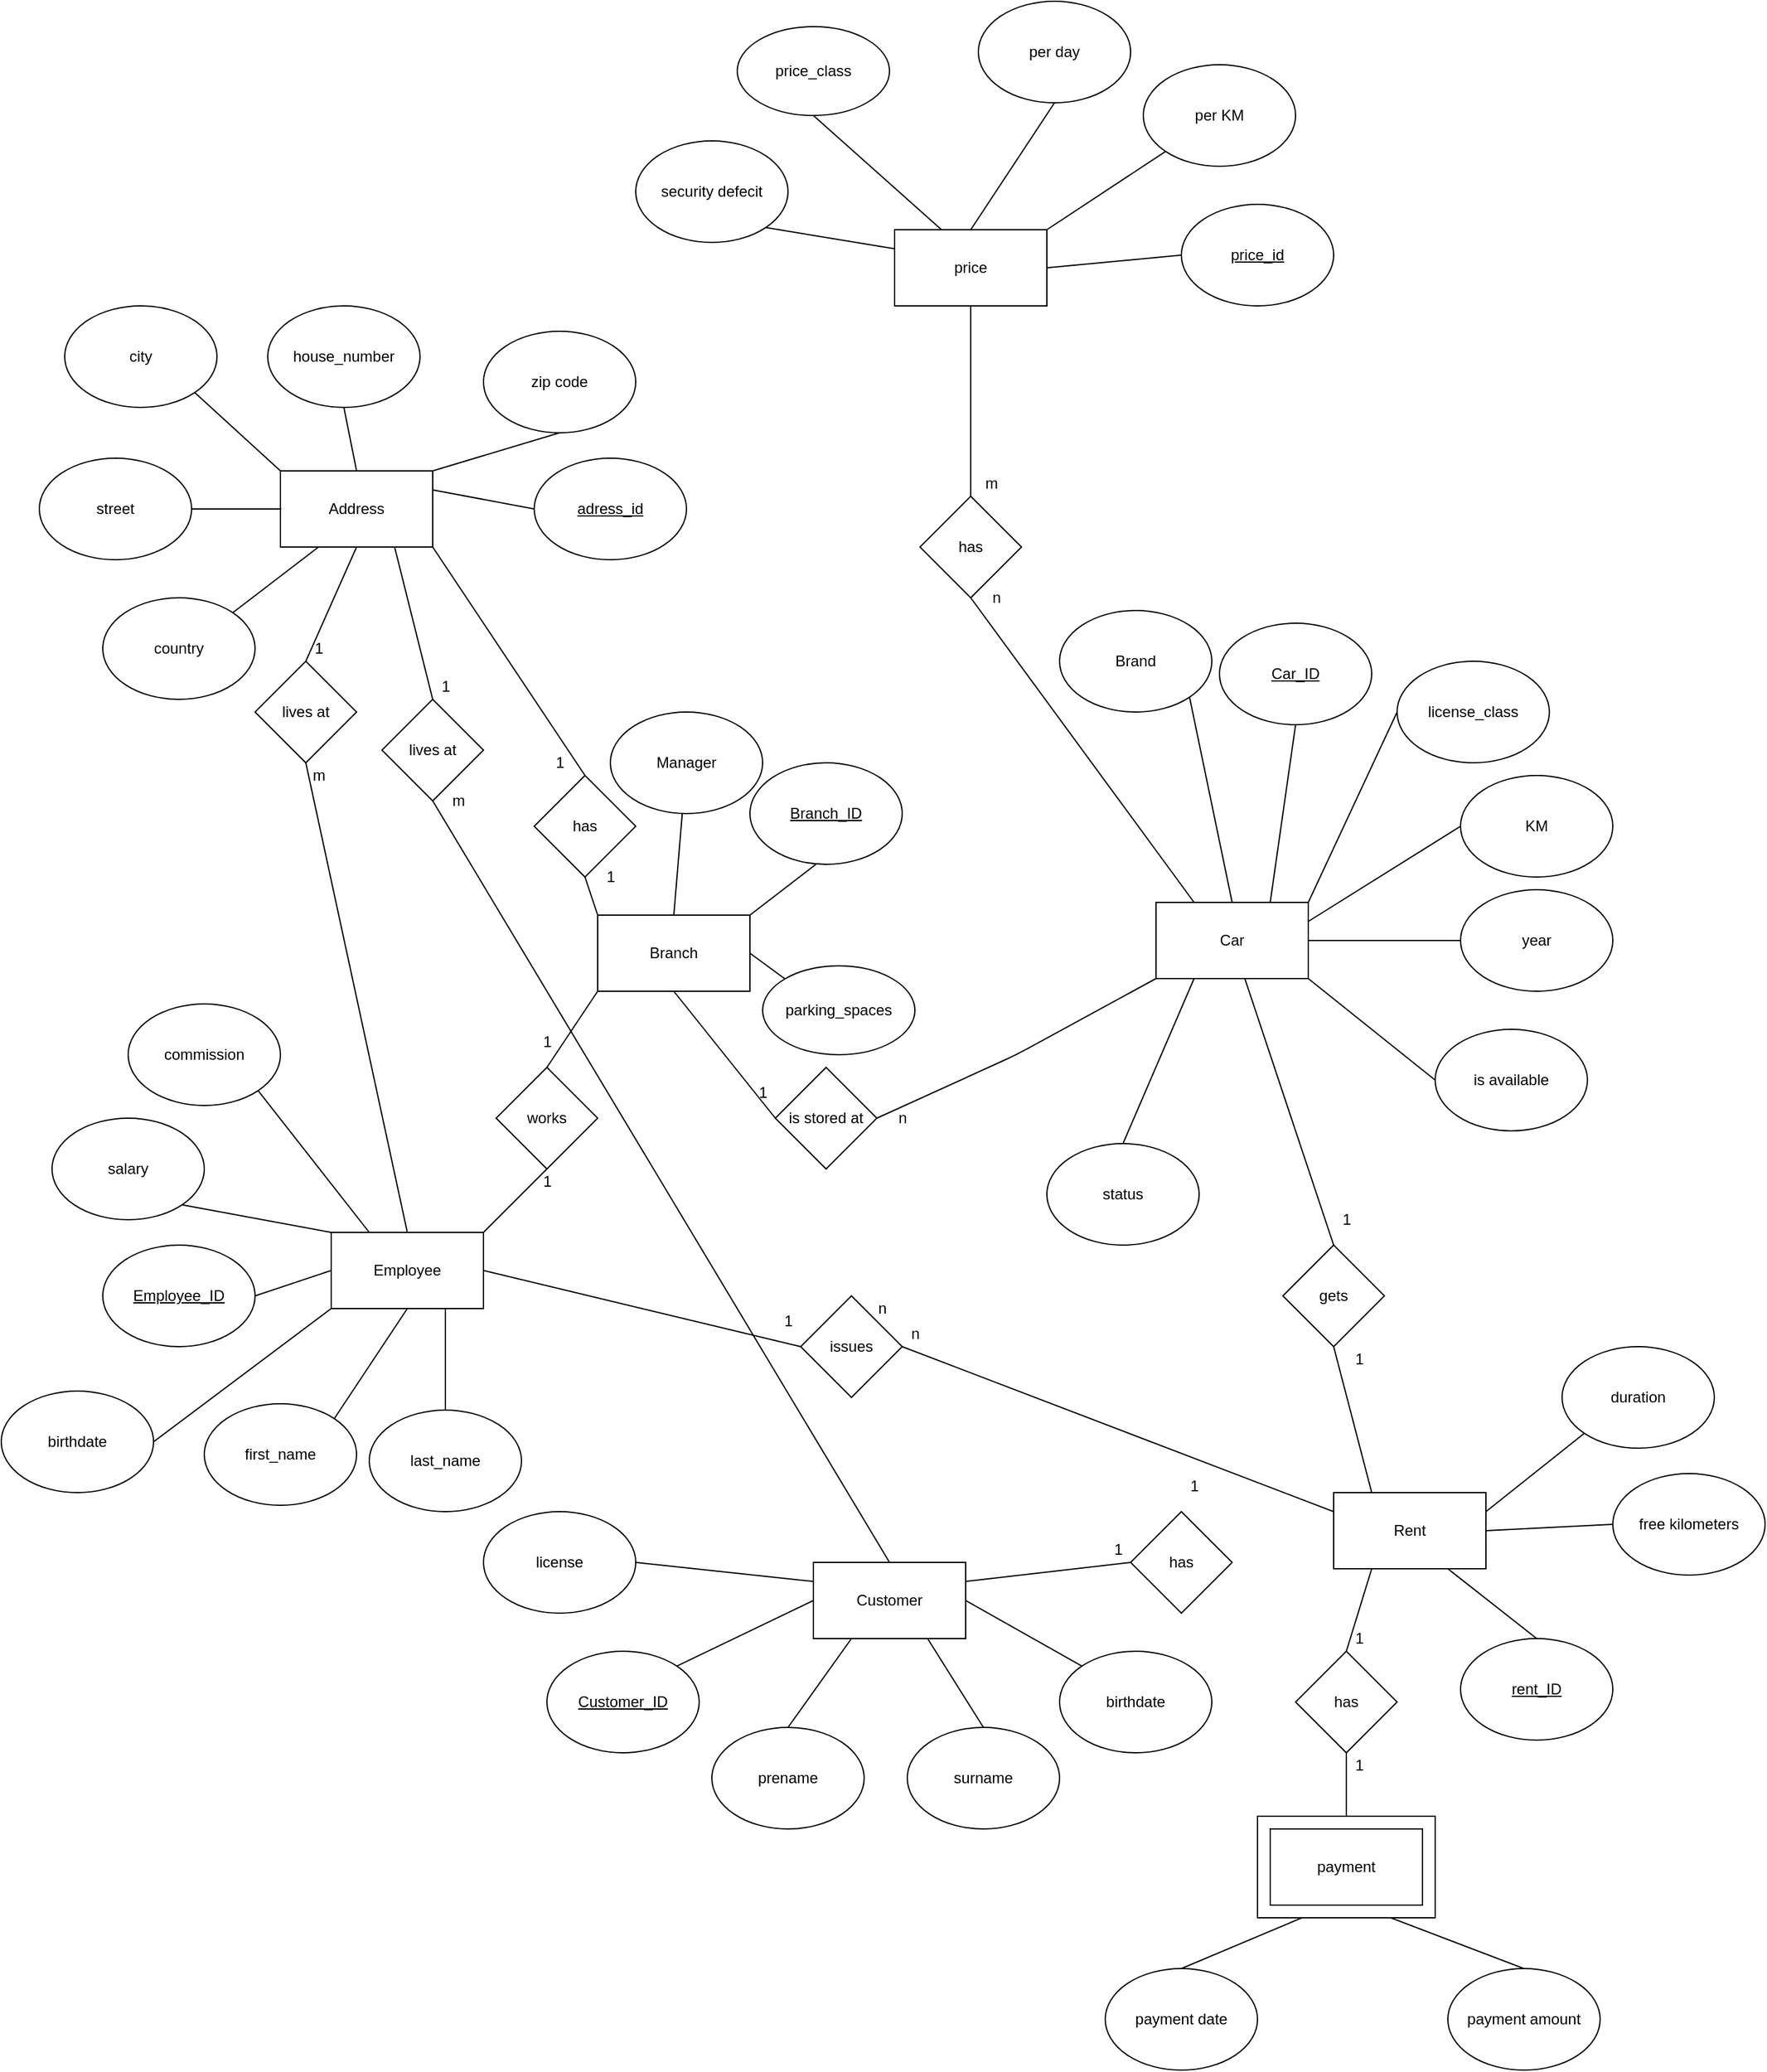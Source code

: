 <mxfile version="14.7.0" type="device"><diagram id="6nmVOqlGoc7F-XEukehm" name="Page-1"><mxGraphModel dx="2249" dy="1931" grid="1" gridSize="10" guides="1" tooltips="1" connect="1" arrows="1" fold="1" page="1" pageScale="1" pageWidth="827" pageHeight="1169" math="0" shadow="0"><root><mxCell id="0"/><mxCell id="1" parent="0"/><mxCell id="iHAO1y8B95vVcQq13k_9-2" value="" style="rounded=0;whiteSpace=wrap;html=1;" parent="1" vertex="1"><mxGeometry x="620" y="910" width="140" height="80" as="geometry"/></mxCell><mxCell id="l9egmBFNPaogetp_7aR3-1" value="Car" style="rounded=0;whiteSpace=wrap;html=1;" parent="1" vertex="1"><mxGeometry x="540" y="190" width="120" height="60" as="geometry"/></mxCell><mxCell id="l9egmBFNPaogetp_7aR3-2" value="&lt;u&gt;Car_ID&lt;/u&gt;" style="ellipse;whiteSpace=wrap;html=1;" parent="1" vertex="1"><mxGeometry x="590" y="-30" width="120" height="80" as="geometry"/></mxCell><mxCell id="l9egmBFNPaogetp_7aR3-3" value="" style="endArrow=none;html=1;entryX=0.75;entryY=0;entryDx=0;entryDy=0;exitX=0.5;exitY=1;exitDx=0;exitDy=0;" parent="1" source="l9egmBFNPaogetp_7aR3-2" target="l9egmBFNPaogetp_7aR3-1" edge="1"><mxGeometry width="50" height="50" relative="1" as="geometry"><mxPoint x="390" y="420" as="sourcePoint"/><mxPoint x="440" y="370" as="targetPoint"/></mxGeometry></mxCell><mxCell id="l9egmBFNPaogetp_7aR3-4" value="Brand" style="ellipse;whiteSpace=wrap;html=1;" parent="1" vertex="1"><mxGeometry x="464" y="-40" width="120" height="80" as="geometry"/></mxCell><mxCell id="l9egmBFNPaogetp_7aR3-5" value="" style="endArrow=none;html=1;entryX=0.5;entryY=0;entryDx=0;entryDy=0;exitX=1;exitY=1;exitDx=0;exitDy=0;" parent="1" source="l9egmBFNPaogetp_7aR3-4" target="l9egmBFNPaogetp_7aR3-1" edge="1"><mxGeometry width="50" height="50" relative="1" as="geometry"><mxPoint x="250" y="420" as="sourcePoint"/><mxPoint x="600" y="190" as="targetPoint"/></mxGeometry></mxCell><mxCell id="l9egmBFNPaogetp_7aR3-6" value="license_class" style="ellipse;whiteSpace=wrap;html=1;" parent="1" vertex="1"><mxGeometry x="730" width="120" height="80" as="geometry"/></mxCell><mxCell id="l9egmBFNPaogetp_7aR3-7" value="is available" style="ellipse;whiteSpace=wrap;html=1;" parent="1" vertex="1"><mxGeometry x="760" y="290" width="120" height="80" as="geometry"/></mxCell><mxCell id="l9egmBFNPaogetp_7aR3-8" value="KM" style="ellipse;whiteSpace=wrap;html=1;" parent="1" vertex="1"><mxGeometry x="780" y="90" width="120" height="80" as="geometry"/></mxCell><mxCell id="l9egmBFNPaogetp_7aR3-9" value="year" style="ellipse;whiteSpace=wrap;html=1;" parent="1" vertex="1"><mxGeometry x="780" y="180" width="120" height="80" as="geometry"/></mxCell><mxCell id="l9egmBFNPaogetp_7aR3-13" value="" style="endArrow=none;html=1;exitX=0;exitY=0.5;exitDx=0;exitDy=0;entryX=1;entryY=0.25;entryDx=0;entryDy=0;" parent="1" source="l9egmBFNPaogetp_7aR3-8" target="l9egmBFNPaogetp_7aR3-1" edge="1"><mxGeometry width="50" height="50" relative="1" as="geometry"><mxPoint x="470" y="230" as="sourcePoint"/><mxPoint x="520" y="180" as="targetPoint"/></mxGeometry></mxCell><mxCell id="l9egmBFNPaogetp_7aR3-15" value="" style="endArrow=none;html=1;exitX=1;exitY=0;exitDx=0;exitDy=0;entryX=0;entryY=0.5;entryDx=0;entryDy=0;" parent="1" source="l9egmBFNPaogetp_7aR3-1" target="l9egmBFNPaogetp_7aR3-6" edge="1"><mxGeometry width="50" height="50" relative="1" as="geometry"><mxPoint x="670" y="200" as="sourcePoint"/><mxPoint x="720" y="150" as="targetPoint"/></mxGeometry></mxCell><mxCell id="l9egmBFNPaogetp_7aR3-17" value="" style="endArrow=none;html=1;entryX=0;entryY=0.5;entryDx=0;entryDy=0;exitX=1;exitY=1;exitDx=0;exitDy=0;" parent="1" source="l9egmBFNPaogetp_7aR3-1" target="l9egmBFNPaogetp_7aR3-7" edge="1"><mxGeometry width="50" height="50" relative="1" as="geometry"><mxPoint x="610" y="310" as="sourcePoint"/><mxPoint x="660" y="260" as="targetPoint"/></mxGeometry></mxCell><mxCell id="l9egmBFNPaogetp_7aR3-19" value="" style="endArrow=none;html=1;exitX=0;exitY=0.5;exitDx=0;exitDy=0;entryX=1;entryY=0.5;entryDx=0;entryDy=0;" parent="1" source="l9egmBFNPaogetp_7aR3-9" target="l9egmBFNPaogetp_7aR3-1" edge="1"><mxGeometry width="50" height="50" relative="1" as="geometry"><mxPoint x="760" y="230" as="sourcePoint"/><mxPoint x="700" y="240" as="targetPoint"/></mxGeometry></mxCell><mxCell id="l9egmBFNPaogetp_7aR3-22" value="Customer" style="rounded=0;whiteSpace=wrap;html=1;" parent="1" vertex="1"><mxGeometry x="270" y="710" width="120" height="60" as="geometry"/></mxCell><mxCell id="l9egmBFNPaogetp_7aR3-24" value="Address" style="rounded=0;whiteSpace=wrap;html=1;" parent="1" vertex="1"><mxGeometry x="-150" y="-150" width="120" height="60" as="geometry"/></mxCell><mxCell id="l9egmBFNPaogetp_7aR3-25" value="lives at" style="rhombus;whiteSpace=wrap;html=1;" parent="1" vertex="1"><mxGeometry x="-70" y="30" width="80" height="80" as="geometry"/></mxCell><mxCell id="l9egmBFNPaogetp_7aR3-26" value="" style="endArrow=none;html=1;exitX=0.75;exitY=1;exitDx=0;exitDy=0;entryX=0.5;entryY=0;entryDx=0;entryDy=0;" parent="1" source="l9egmBFNPaogetp_7aR3-24" target="l9egmBFNPaogetp_7aR3-25" edge="1"><mxGeometry width="50" height="50" relative="1" as="geometry"><mxPoint x="-90" as="sourcePoint"/><mxPoint x="-40" y="-50" as="targetPoint"/></mxGeometry></mxCell><mxCell id="l9egmBFNPaogetp_7aR3-27" value="" style="endArrow=none;html=1;entryX=0.5;entryY=1;entryDx=0;entryDy=0;exitX=0.5;exitY=0;exitDx=0;exitDy=0;" parent="1" source="l9egmBFNPaogetp_7aR3-22" target="l9egmBFNPaogetp_7aR3-25" edge="1"><mxGeometry width="50" height="50" relative="1" as="geometry"><mxPoint x="70" y="500" as="sourcePoint"/><mxPoint x="120" y="450" as="targetPoint"/></mxGeometry></mxCell><mxCell id="l9egmBFNPaogetp_7aR3-28" value="city" style="ellipse;whiteSpace=wrap;html=1;" parent="1" vertex="1"><mxGeometry x="-320" y="-280" width="120" height="80" as="geometry"/></mxCell><mxCell id="l9egmBFNPaogetp_7aR3-29" value="house_number" style="ellipse;whiteSpace=wrap;html=1;" parent="1" vertex="1"><mxGeometry x="-160" y="-280" width="120" height="80" as="geometry"/></mxCell><mxCell id="l9egmBFNPaogetp_7aR3-30" value="street" style="ellipse;whiteSpace=wrap;html=1;" parent="1" vertex="1"><mxGeometry x="-340" y="-160" width="120" height="80" as="geometry"/></mxCell><mxCell id="l9egmBFNPaogetp_7aR3-31" value="country" style="ellipse;whiteSpace=wrap;html=1;" parent="1" vertex="1"><mxGeometry x="-290" y="-50" width="120" height="80" as="geometry"/></mxCell><mxCell id="l9egmBFNPaogetp_7aR3-32" value="zip code" style="ellipse;whiteSpace=wrap;html=1;" parent="1" vertex="1"><mxGeometry x="10" y="-260" width="120" height="80" as="geometry"/></mxCell><mxCell id="l9egmBFNPaogetp_7aR3-33" value="" style="endArrow=none;html=1;exitX=1;exitY=1;exitDx=0;exitDy=0;entryX=0;entryY=0;entryDx=0;entryDy=0;" parent="1" source="l9egmBFNPaogetp_7aR3-28" target="l9egmBFNPaogetp_7aR3-24" edge="1"><mxGeometry width="50" height="50" relative="1" as="geometry"><mxPoint x="-190" y="-140" as="sourcePoint"/><mxPoint x="-140" y="-190" as="targetPoint"/></mxGeometry></mxCell><mxCell id="l9egmBFNPaogetp_7aR3-34" value="" style="endArrow=none;html=1;exitX=0.5;exitY=1;exitDx=0;exitDy=0;entryX=0.5;entryY=0;entryDx=0;entryDy=0;" parent="1" source="l9egmBFNPaogetp_7aR3-29" target="l9egmBFNPaogetp_7aR3-24" edge="1"><mxGeometry width="50" height="50" relative="1" as="geometry"><mxPoint x="20" y="-90" as="sourcePoint"/><mxPoint x="70" y="-140" as="targetPoint"/></mxGeometry></mxCell><mxCell id="l9egmBFNPaogetp_7aR3-35" value="" style="endArrow=none;html=1;exitX=1;exitY=0;exitDx=0;exitDy=0;entryX=0.5;entryY=1;entryDx=0;entryDy=0;" parent="1" source="l9egmBFNPaogetp_7aR3-24" target="l9egmBFNPaogetp_7aR3-32" edge="1"><mxGeometry width="50" height="50" relative="1" as="geometry"><mxPoint x="20" y="-90" as="sourcePoint"/><mxPoint x="70" y="-140" as="targetPoint"/></mxGeometry></mxCell><mxCell id="l9egmBFNPaogetp_7aR3-36" value="" style="endArrow=none;html=1;" parent="1" source="l9egmBFNPaogetp_7aR3-30" edge="1"><mxGeometry width="50" height="50" relative="1" as="geometry"><mxPoint x="-220" y="-70" as="sourcePoint"/><mxPoint x="-149.289" y="-120" as="targetPoint"/></mxGeometry></mxCell><mxCell id="l9egmBFNPaogetp_7aR3-37" value="" style="endArrow=none;html=1;exitX=1;exitY=0;exitDx=0;exitDy=0;entryX=0.25;entryY=1;entryDx=0;entryDy=0;" parent="1" source="l9egmBFNPaogetp_7aR3-31" target="l9egmBFNPaogetp_7aR3-24" edge="1"><mxGeometry width="50" height="50" relative="1" as="geometry"><mxPoint x="-180" y="-30" as="sourcePoint"/><mxPoint x="-130" y="-80" as="targetPoint"/></mxGeometry></mxCell><mxCell id="l9egmBFNPaogetp_7aR3-38" value="&lt;u&gt;Customer_ID&lt;/u&gt;" style="ellipse;whiteSpace=wrap;html=1;" parent="1" vertex="1"><mxGeometry x="60" y="780" width="120" height="80" as="geometry"/></mxCell><mxCell id="l9egmBFNPaogetp_7aR3-39" value="" style="endArrow=none;html=1;exitX=1;exitY=0;exitDx=0;exitDy=0;entryX=0;entryY=0.5;entryDx=0;entryDy=0;" parent="1" source="l9egmBFNPaogetp_7aR3-38" target="l9egmBFNPaogetp_7aR3-22" edge="1"><mxGeometry width="50" height="50" relative="1" as="geometry"><mxPoint x="160" y="760" as="sourcePoint"/><mxPoint x="210" y="710" as="targetPoint"/></mxGeometry></mxCell><mxCell id="l9egmBFNPaogetp_7aR3-40" value="prename" style="ellipse;whiteSpace=wrap;html=1;" parent="1" vertex="1"><mxGeometry x="190" y="840" width="120" height="80" as="geometry"/></mxCell><mxCell id="l9egmBFNPaogetp_7aR3-41" value="surname" style="ellipse;whiteSpace=wrap;html=1;" parent="1" vertex="1"><mxGeometry x="344" y="840" width="120" height="80" as="geometry"/></mxCell><mxCell id="l9egmBFNPaogetp_7aR3-42" value="birthdate" style="ellipse;whiteSpace=wrap;html=1;" parent="1" vertex="1"><mxGeometry x="464" y="780" width="120" height="80" as="geometry"/></mxCell><mxCell id="l9egmBFNPaogetp_7aR3-43" value="license" style="ellipse;whiteSpace=wrap;html=1;" parent="1" vertex="1"><mxGeometry x="10" y="670" width="120" height="80" as="geometry"/></mxCell><mxCell id="l9egmBFNPaogetp_7aR3-44" value="" style="endArrow=none;html=1;exitX=1;exitY=0.5;exitDx=0;exitDy=0;entryX=0;entryY=0.25;entryDx=0;entryDy=0;" parent="1" source="l9egmBFNPaogetp_7aR3-43" target="l9egmBFNPaogetp_7aR3-22" edge="1"><mxGeometry width="50" height="50" relative="1" as="geometry"><mxPoint x="170" y="740" as="sourcePoint"/><mxPoint x="220" y="690" as="targetPoint"/></mxGeometry></mxCell><mxCell id="l9egmBFNPaogetp_7aR3-45" value="" style="endArrow=none;html=1;exitX=0.5;exitY=0;exitDx=0;exitDy=0;entryX=0.25;entryY=1;entryDx=0;entryDy=0;" parent="1" source="l9egmBFNPaogetp_7aR3-40" target="l9egmBFNPaogetp_7aR3-22" edge="1"><mxGeometry width="50" height="50" relative="1" as="geometry"><mxPoint x="270" y="840" as="sourcePoint"/><mxPoint x="320" y="790" as="targetPoint"/></mxGeometry></mxCell><mxCell id="l9egmBFNPaogetp_7aR3-46" value="" style="endArrow=none;html=1;entryX=0.75;entryY=1;entryDx=0;entryDy=0;exitX=0.5;exitY=0;exitDx=0;exitDy=0;" parent="1" source="l9egmBFNPaogetp_7aR3-41" target="l9egmBFNPaogetp_7aR3-22" edge="1"><mxGeometry width="50" height="50" relative="1" as="geometry"><mxPoint x="390" y="830" as="sourcePoint"/><mxPoint x="390" y="770" as="targetPoint"/></mxGeometry></mxCell><mxCell id="l9egmBFNPaogetp_7aR3-47" value="" style="endArrow=none;html=1;exitX=1;exitY=0.5;exitDx=0;exitDy=0;entryX=0;entryY=0;entryDx=0;entryDy=0;" parent="1" source="l9egmBFNPaogetp_7aR3-22" target="l9egmBFNPaogetp_7aR3-42" edge="1"><mxGeometry width="50" height="50" relative="1" as="geometry"><mxPoint x="430" y="770" as="sourcePoint"/><mxPoint x="477.574" y="766.716" as="targetPoint"/></mxGeometry></mxCell><mxCell id="l9egmBFNPaogetp_7aR3-48" value="Employee" style="rounded=0;whiteSpace=wrap;html=1;" parent="1" vertex="1"><mxGeometry x="-110" y="450" width="120" height="60" as="geometry"/></mxCell><mxCell id="l9egmBFNPaogetp_7aR3-49" value="&lt;u&gt;Employee_ID&lt;/u&gt;" style="ellipse;whiteSpace=wrap;html=1;" parent="1" vertex="1"><mxGeometry x="-290" y="460" width="120" height="80" as="geometry"/></mxCell><mxCell id="l9egmBFNPaogetp_7aR3-50" value="" style="endArrow=none;html=1;exitX=0;exitY=0.5;exitDx=0;exitDy=0;entryX=1;entryY=0.5;entryDx=0;entryDy=0;" parent="1" source="l9egmBFNPaogetp_7aR3-48" target="l9egmBFNPaogetp_7aR3-49" edge="1"><mxGeometry width="50" height="50" relative="1" as="geometry"><mxPoint x="770" y="640" as="sourcePoint"/><mxPoint x="820" y="590" as="targetPoint"/></mxGeometry></mxCell><mxCell id="l9egmBFNPaogetp_7aR3-51" value="lives at" style="rhombus;whiteSpace=wrap;html=1;" parent="1" vertex="1"><mxGeometry x="-170" width="80" height="80" as="geometry"/></mxCell><mxCell id="l9egmBFNPaogetp_7aR3-53" value="" style="endArrow=none;html=1;exitX=0.5;exitY=0;exitDx=0;exitDy=0;entryX=0.5;entryY=1;entryDx=0;entryDy=0;" parent="1" source="l9egmBFNPaogetp_7aR3-51" target="l9egmBFNPaogetp_7aR3-24" edge="1"><mxGeometry width="50" height="50" relative="1" as="geometry"><mxPoint x="-130" y="-10" as="sourcePoint"/><mxPoint x="-80" y="-60" as="targetPoint"/></mxGeometry></mxCell><mxCell id="l9egmBFNPaogetp_7aR3-54" value="" style="endArrow=none;html=1;exitX=0.5;exitY=0;exitDx=0;exitDy=0;entryX=0.5;entryY=1;entryDx=0;entryDy=0;" parent="1" source="l9egmBFNPaogetp_7aR3-48" target="l9egmBFNPaogetp_7aR3-51" edge="1"><mxGeometry width="50" height="50" relative="1" as="geometry"><mxPoint x="-130" y="160" as="sourcePoint"/><mxPoint x="-70" y="120" as="targetPoint"/></mxGeometry></mxCell><mxCell id="l9egmBFNPaogetp_7aR3-55" value="first_name" style="ellipse;whiteSpace=wrap;html=1;" parent="1" vertex="1"><mxGeometry x="-210" y="585" width="120" height="80" as="geometry"/></mxCell><mxCell id="l9egmBFNPaogetp_7aR3-56" value="last_name" style="ellipse;whiteSpace=wrap;html=1;" parent="1" vertex="1"><mxGeometry x="-80" y="590" width="120" height="80" as="geometry"/></mxCell><mxCell id="l9egmBFNPaogetp_7aR3-57" value="" style="endArrow=none;html=1;exitX=1;exitY=0;exitDx=0;exitDy=0;entryX=0.5;entryY=1;entryDx=0;entryDy=0;" parent="1" source="l9egmBFNPaogetp_7aR3-55" target="l9egmBFNPaogetp_7aR3-48" edge="1"><mxGeometry width="50" height="50" relative="1" as="geometry"><mxPoint x="-140" y="570" as="sourcePoint"/><mxPoint x="-90" y="520" as="targetPoint"/></mxGeometry></mxCell><mxCell id="l9egmBFNPaogetp_7aR3-58" value="" style="endArrow=none;html=1;entryX=0.75;entryY=1;entryDx=0;entryDy=0;exitX=0.5;exitY=0;exitDx=0;exitDy=0;" parent="1" source="l9egmBFNPaogetp_7aR3-56" target="l9egmBFNPaogetp_7aR3-48" edge="1"><mxGeometry width="50" height="50" relative="1" as="geometry"><mxPoint x="-60" y="630" as="sourcePoint"/><mxPoint x="-20" y="570" as="targetPoint"/></mxGeometry></mxCell><mxCell id="l9egmBFNPaogetp_7aR3-59" value="status" style="ellipse;whiteSpace=wrap;html=1;" parent="1" vertex="1"><mxGeometry x="454" y="380" width="120" height="80" as="geometry"/></mxCell><mxCell id="l9egmBFNPaogetp_7aR3-60" value="" style="endArrow=none;html=1;entryX=0.25;entryY=1;entryDx=0;entryDy=0;exitX=0.5;exitY=0;exitDx=0;exitDy=0;" parent="1" source="l9egmBFNPaogetp_7aR3-59" target="l9egmBFNPaogetp_7aR3-1" edge="1"><mxGeometry width="50" height="50" relative="1" as="geometry"><mxPoint x="490" y="360" as="sourcePoint"/><mxPoint x="540" y="310" as="targetPoint"/></mxGeometry></mxCell><mxCell id="l9egmBFNPaogetp_7aR3-65" value="Branch" style="rounded=0;whiteSpace=wrap;html=1;" parent="1" vertex="1"><mxGeometry x="100" y="200" width="120" height="60" as="geometry"/></mxCell><mxCell id="l9egmBFNPaogetp_7aR3-66" value="&lt;u&gt;Branch_ID&lt;/u&gt;" style="ellipse;whiteSpace=wrap;html=1;" parent="1" vertex="1"><mxGeometry x="220" y="80" width="120" height="80" as="geometry"/></mxCell><mxCell id="l9egmBFNPaogetp_7aR3-67" value="Manager" style="ellipse;whiteSpace=wrap;html=1;" parent="1" vertex="1"><mxGeometry x="110" y="40" width="120" height="80" as="geometry"/></mxCell><mxCell id="l9egmBFNPaogetp_7aR3-68" value="has" style="rhombus;whiteSpace=wrap;html=1;" parent="1" vertex="1"><mxGeometry x="50" y="90" width="80" height="80" as="geometry"/></mxCell><mxCell id="l9egmBFNPaogetp_7aR3-70" value="" style="endArrow=none;html=1;exitX=1;exitY=1;exitDx=0;exitDy=0;entryX=0.5;entryY=0;entryDx=0;entryDy=0;" parent="1" source="l9egmBFNPaogetp_7aR3-24" target="l9egmBFNPaogetp_7aR3-68" edge="1"><mxGeometry width="50" height="50" relative="1" as="geometry"><mxPoint x="140" as="sourcePoint"/><mxPoint x="190" y="-50" as="targetPoint"/></mxGeometry></mxCell><mxCell id="l9egmBFNPaogetp_7aR3-71" value="" style="endArrow=none;html=1;entryX=0.433;entryY=1;entryDx=0;entryDy=0;entryPerimeter=0;exitX=1;exitY=0;exitDx=0;exitDy=0;" parent="1" source="l9egmBFNPaogetp_7aR3-65" target="l9egmBFNPaogetp_7aR3-66" edge="1"><mxGeometry width="50" height="50" relative="1" as="geometry"><mxPoint x="260" y="250" as="sourcePoint"/><mxPoint x="310" y="200" as="targetPoint"/></mxGeometry></mxCell><mxCell id="l9egmBFNPaogetp_7aR3-72" value="" style="endArrow=none;html=1;exitX=0.5;exitY=0;exitDx=0;exitDy=0;" parent="1" source="l9egmBFNPaogetp_7aR3-65" target="l9egmBFNPaogetp_7aR3-67" edge="1"><mxGeometry width="50" height="50" relative="1" as="geometry"><mxPoint x="40" y="220" as="sourcePoint"/><mxPoint x="90" y="170" as="targetPoint"/></mxGeometry></mxCell><mxCell id="l9egmBFNPaogetp_7aR3-73" value="is stored at" style="rhombus;whiteSpace=wrap;html=1;" parent="1" vertex="1"><mxGeometry x="240" y="320" width="80" height="80" as="geometry"/></mxCell><mxCell id="l9egmBFNPaogetp_7aR3-76" value="Rent" style="rounded=0;whiteSpace=wrap;html=1;" parent="1" vertex="1"><mxGeometry x="680" y="655" width="120" height="60" as="geometry"/></mxCell><mxCell id="l9egmBFNPaogetp_7aR3-77" value="&lt;u&gt;rent_ID&lt;/u&gt;" style="ellipse;whiteSpace=wrap;html=1;" parent="1" vertex="1"><mxGeometry x="780" y="770" width="120" height="80" as="geometry"/></mxCell><mxCell id="l9egmBFNPaogetp_7aR3-78" value="free kilometers" style="ellipse;whiteSpace=wrap;html=1;" parent="1" vertex="1"><mxGeometry x="900" y="640" width="120" height="80" as="geometry"/></mxCell><mxCell id="l9egmBFNPaogetp_7aR3-80" value="duration" style="ellipse;whiteSpace=wrap;html=1;" parent="1" vertex="1"><mxGeometry x="860" y="540" width="120" height="80" as="geometry"/></mxCell><mxCell id="l9egmBFNPaogetp_7aR3-83" value="" style="endArrow=none;html=1;entryX=0.75;entryY=1;entryDx=0;entryDy=0;exitX=0.5;exitY=0;exitDx=0;exitDy=0;" parent="1" source="l9egmBFNPaogetp_7aR3-77" target="l9egmBFNPaogetp_7aR3-76" edge="1"><mxGeometry width="50" height="50" relative="1" as="geometry"><mxPoint x="740" y="790" as="sourcePoint"/><mxPoint x="775" y="725" as="targetPoint"/></mxGeometry></mxCell><mxCell id="l9egmBFNPaogetp_7aR3-85" value="" style="endArrow=none;html=1;exitX=1;exitY=0.5;exitDx=0;exitDy=0;entryX=0;entryY=0.5;entryDx=0;entryDy=0;" parent="1" source="l9egmBFNPaogetp_7aR3-76" target="l9egmBFNPaogetp_7aR3-78" edge="1"><mxGeometry width="50" height="50" relative="1" as="geometry"><mxPoint x="810" y="685" as="sourcePoint"/><mxPoint x="870" y="670" as="targetPoint"/></mxGeometry></mxCell><mxCell id="l9egmBFNPaogetp_7aR3-86" value="" style="endArrow=none;html=1;exitX=1;exitY=0.25;exitDx=0;exitDy=0;entryX=0;entryY=1;entryDx=0;entryDy=0;" parent="1" source="l9egmBFNPaogetp_7aR3-76" target="l9egmBFNPaogetp_7aR3-80" edge="1"><mxGeometry width="50" height="50" relative="1" as="geometry"><mxPoint x="810" y="665" as="sourcePoint"/><mxPoint x="870" y="620" as="targetPoint"/></mxGeometry></mxCell><mxCell id="ZUZz8ysNRbyNZvEP5m1B-1" value="&lt;u&gt;adress_id&lt;/u&gt;" style="ellipse;whiteSpace=wrap;html=1;" parent="1" vertex="1"><mxGeometry x="50" y="-160" width="120" height="80" as="geometry"/></mxCell><mxCell id="ZUZz8ysNRbyNZvEP5m1B-2" value="" style="endArrow=none;html=1;exitX=1;exitY=0.25;exitDx=0;exitDy=0;entryX=0;entryY=0.5;entryDx=0;entryDy=0;" parent="1" source="l9egmBFNPaogetp_7aR3-24" target="ZUZz8ysNRbyNZvEP5m1B-1" edge="1"><mxGeometry width="50" height="50" relative="1" as="geometry"><mxPoint x="-10" y="-10" as="sourcePoint"/><mxPoint x="40" y="-60" as="targetPoint"/></mxGeometry></mxCell><mxCell id="ZUZz8ysNRbyNZvEP5m1B-3" value="has" style="rhombus;whiteSpace=wrap;html=1;" parent="1" vertex="1"><mxGeometry x="520" y="670" width="80" height="80" as="geometry"/></mxCell><mxCell id="ZUZz8ysNRbyNZvEP5m1B-6" value="" style="endArrow=none;html=1;exitX=1;exitY=0.25;exitDx=0;exitDy=0;entryX=0;entryY=0.5;entryDx=0;entryDy=0;" parent="1" source="l9egmBFNPaogetp_7aR3-22" target="ZUZz8ysNRbyNZvEP5m1B-3" edge="1"><mxGeometry width="50" height="50" relative="1" as="geometry"><mxPoint x="450" y="740" as="sourcePoint"/><mxPoint x="500" y="690" as="targetPoint"/></mxGeometry></mxCell><mxCell id="ZUZz8ysNRbyNZvEP5m1B-8" value="n" style="text;html=1;align=center;verticalAlign=middle;resizable=0;points=[];autosize=1;" parent="1" vertex="1"><mxGeometry x="330" y="350" width="20" height="20" as="geometry"/></mxCell><mxCell id="ZUZz8ysNRbyNZvEP5m1B-9" value="1" style="text;html=1;align=center;verticalAlign=middle;resizable=0;points=[];autosize=1;" parent="1" vertex="1"><mxGeometry x="220" y="330" width="20" height="20" as="geometry"/></mxCell><mxCell id="ZUZz8ysNRbyNZvEP5m1B-10" value="1" style="text;html=1;align=center;verticalAlign=middle;resizable=0;points=[];autosize=1;" parent="1" vertex="1"><mxGeometry x="60" y="70" width="20" height="20" as="geometry"/></mxCell><mxCell id="ZUZz8ysNRbyNZvEP5m1B-11" value="1" style="text;html=1;align=center;verticalAlign=middle;resizable=0;points=[];autosize=1;" parent="1" vertex="1"><mxGeometry x="100" y="160" width="20" height="20" as="geometry"/></mxCell><mxCell id="ZUZz8ysNRbyNZvEP5m1B-14" value="m" style="text;html=1;align=center;verticalAlign=middle;resizable=0;points=[];autosize=1;" parent="1" vertex="1"><mxGeometry x="-135" y="80" width="30" height="20" as="geometry"/></mxCell><mxCell id="ZUZz8ysNRbyNZvEP5m1B-15" value="1" style="text;html=1;align=center;verticalAlign=middle;resizable=0;points=[];autosize=1;" parent="1" vertex="1"><mxGeometry x="-130" y="-20" width="20" height="20" as="geometry"/></mxCell><mxCell id="ZUZz8ysNRbyNZvEP5m1B-16" value="m" style="text;html=1;align=center;verticalAlign=middle;resizable=0;points=[];autosize=1;" parent="1" vertex="1"><mxGeometry x="-25" y="100" width="30" height="20" as="geometry"/></mxCell><mxCell id="ZUZz8ysNRbyNZvEP5m1B-17" value="1" style="text;html=1;align=center;verticalAlign=middle;resizable=0;points=[];autosize=1;" parent="1" vertex="1"><mxGeometry x="-30" y="10" width="20" height="20" as="geometry"/></mxCell><mxCell id="ZUZz8ysNRbyNZvEP5m1B-20" value="1" style="text;html=1;align=center;verticalAlign=middle;resizable=0;points=[];autosize=1;" parent="1" vertex="1"><mxGeometry x="500" y="690" width="20" height="20" as="geometry"/></mxCell><mxCell id="ZUZz8ysNRbyNZvEP5m1B-28" value="" style="endArrow=none;html=1;" parent="1" target="l9egmBFNPaogetp_7aR3-1" edge="1"><mxGeometry width="50" height="50" relative="1" as="geometry"><mxPoint x="680" y="460" as="sourcePoint"/><mxPoint x="680" y="300" as="targetPoint"/></mxGeometry></mxCell><mxCell id="ZUZz8ysNRbyNZvEP5m1B-29" value="gets" style="rhombus;whiteSpace=wrap;html=1;rounded=0;shadow=0;glass=0;sketch=0;" parent="1" vertex="1"><mxGeometry x="640" y="460" width="80" height="80" as="geometry"/></mxCell><mxCell id="ZUZz8ysNRbyNZvEP5m1B-30" value="" style="endArrow=none;html=1;entryX=0.5;entryY=1;entryDx=0;entryDy=0;exitX=0.25;exitY=0;exitDx=0;exitDy=0;" parent="1" source="l9egmBFNPaogetp_7aR3-76" target="ZUZz8ysNRbyNZvEP5m1B-29" edge="1"><mxGeometry width="50" height="50" relative="1" as="geometry"><mxPoint x="705" y="645" as="sourcePoint"/><mxPoint x="730" y="580" as="targetPoint"/></mxGeometry></mxCell><mxCell id="ZUZz8ysNRbyNZvEP5m1B-31" value="1" style="text;html=1;align=center;verticalAlign=middle;resizable=0;points=[];autosize=1;" parent="1" vertex="1"><mxGeometry x="690" y="540" width="20" height="20" as="geometry"/></mxCell><mxCell id="ZUZz8ysNRbyNZvEP5m1B-32" value="1" style="text;html=1;align=center;verticalAlign=middle;resizable=0;points=[];autosize=1;" parent="1" vertex="1"><mxGeometry x="680" y="430" width="20" height="20" as="geometry"/></mxCell><mxCell id="ZUZz8ysNRbyNZvEP5m1B-35" value="issues" style="rhombus;whiteSpace=wrap;html=1;rounded=0;shadow=0;glass=0;sketch=0;" parent="1" vertex="1"><mxGeometry x="260" y="500" width="80" height="80" as="geometry"/></mxCell><mxCell id="ZUZz8ysNRbyNZvEP5m1B-36" value="" style="endArrow=none;html=1;exitX=1;exitY=0.5;exitDx=0;exitDy=0;entryX=0;entryY=0.5;entryDx=0;entryDy=0;" parent="1" source="l9egmBFNPaogetp_7aR3-48" target="ZUZz8ysNRbyNZvEP5m1B-35" edge="1"><mxGeometry width="50" height="50" relative="1" as="geometry"><mxPoint x="100" y="600" as="sourcePoint"/><mxPoint x="150" y="550" as="targetPoint"/></mxGeometry></mxCell><mxCell id="ZUZz8ysNRbyNZvEP5m1B-37" value="" style="endArrow=none;html=1;exitX=1;exitY=0.5;exitDx=0;exitDy=0;entryX=0;entryY=0.25;entryDx=0;entryDy=0;" parent="1" source="ZUZz8ysNRbyNZvEP5m1B-35" target="l9egmBFNPaogetp_7aR3-76" edge="1"><mxGeometry width="50" height="50" relative="1" as="geometry"><mxPoint x="390" y="610" as="sourcePoint"/><mxPoint x="670" y="665" as="targetPoint"/></mxGeometry></mxCell><mxCell id="ZUZz8ysNRbyNZvEP5m1B-38" value="1" style="text;html=1;align=center;verticalAlign=middle;resizable=0;points=[];autosize=1;" parent="1" vertex="1"><mxGeometry x="240" y="510" width="20" height="20" as="geometry"/></mxCell><mxCell id="ZUZz8ysNRbyNZvEP5m1B-39" value="n" style="text;html=1;align=center;verticalAlign=middle;resizable=0;points=[];autosize=1;" parent="1" vertex="1"><mxGeometry x="340" y="520" width="20" height="20" as="geometry"/></mxCell><mxCell id="ZUZz8ysNRbyNZvEP5m1B-40" value="" style="endArrow=none;html=1;exitX=0;exitY=0.5;exitDx=0;exitDy=0;entryX=0.5;entryY=1;entryDx=0;entryDy=0;" parent="1" source="l9egmBFNPaogetp_7aR3-73" target="l9egmBFNPaogetp_7aR3-65" edge="1"><mxGeometry width="50" height="50" relative="1" as="geometry"><mxPoint x="150" y="320" as="sourcePoint"/><mxPoint x="200" y="270" as="targetPoint"/></mxGeometry></mxCell><mxCell id="ZUZz8ysNRbyNZvEP5m1B-41" value="" style="endArrow=none;html=1;exitX=1;exitY=0.5;exitDx=0;exitDy=0;entryX=0;entryY=1;entryDx=0;entryDy=0;" parent="1" source="l9egmBFNPaogetp_7aR3-73" target="l9egmBFNPaogetp_7aR3-1" edge="1"><mxGeometry width="50" height="50" relative="1" as="geometry"><mxPoint x="380" y="370" as="sourcePoint"/><mxPoint x="430" y="320" as="targetPoint"/><Array as="points"><mxPoint x="430" y="310"/></Array></mxGeometry></mxCell><mxCell id="ZUZz8ysNRbyNZvEP5m1B-42" value="" style="endArrow=none;html=1;entryX=0.5;entryY=1;entryDx=0;entryDy=0;exitX=0;exitY=0;exitDx=0;exitDy=0;" parent="1" source="l9egmBFNPaogetp_7aR3-65" target="l9egmBFNPaogetp_7aR3-68" edge="1"><mxGeometry width="50" height="50" relative="1" as="geometry"><mxPoint x="50" y="250" as="sourcePoint"/><mxPoint x="100" y="200" as="targetPoint"/></mxGeometry></mxCell><mxCell id="ZUZz8ysNRbyNZvEP5m1B-43" value="works" style="rhombus;whiteSpace=wrap;html=1;rounded=0;shadow=0;glass=0;sketch=0;" parent="1" vertex="1"><mxGeometry x="20" y="320" width="80" height="80" as="geometry"/></mxCell><mxCell id="ZUZz8ysNRbyNZvEP5m1B-44" value="" style="endArrow=none;html=1;exitX=1;exitY=0;exitDx=0;exitDy=0;entryX=0.5;entryY=1;entryDx=0;entryDy=0;" parent="1" source="l9egmBFNPaogetp_7aR3-48" target="ZUZz8ysNRbyNZvEP5m1B-43" edge="1"><mxGeometry width="50" height="50" relative="1" as="geometry"><mxPoint x="-50" y="420" as="sourcePoint"/><mxPoint y="370" as="targetPoint"/></mxGeometry></mxCell><mxCell id="ZUZz8ysNRbyNZvEP5m1B-45" value="" style="endArrow=none;html=1;exitX=0.5;exitY=0;exitDx=0;exitDy=0;entryX=0;entryY=1;entryDx=0;entryDy=0;" parent="1" source="ZUZz8ysNRbyNZvEP5m1B-43" target="l9egmBFNPaogetp_7aR3-65" edge="1"><mxGeometry width="50" height="50" relative="1" as="geometry"><mxPoint x="10" y="300" as="sourcePoint"/><mxPoint x="60" y="250" as="targetPoint"/></mxGeometry></mxCell><mxCell id="ZUZz8ysNRbyNZvEP5m1B-46" value="1" style="text;html=1;align=center;verticalAlign=middle;resizable=0;points=[];autosize=1;" parent="1" vertex="1"><mxGeometry x="50" y="400" width="20" height="20" as="geometry"/></mxCell><mxCell id="ZUZz8ysNRbyNZvEP5m1B-47" value="1" style="text;html=1;align=center;verticalAlign=middle;resizable=0;points=[];autosize=1;" parent="1" vertex="1"><mxGeometry x="50" y="290" width="20" height="20" as="geometry"/></mxCell><mxCell id="l3lUAjFJ3P5t8_1JMIWJ-1" value="has" style="rhombus;whiteSpace=wrap;html=1;" parent="1" vertex="1"><mxGeometry x="354" y="-130" width="80" height="80" as="geometry"/></mxCell><mxCell id="l3lUAjFJ3P5t8_1JMIWJ-2" value="" style="endArrow=none;html=1;entryX=0.5;entryY=1;entryDx=0;entryDy=0;exitX=0.25;exitY=0;exitDx=0;exitDy=0;" parent="1" source="l9egmBFNPaogetp_7aR3-1" target="l3lUAjFJ3P5t8_1JMIWJ-1" edge="1"><mxGeometry width="50" height="50" relative="1" as="geometry"><mxPoint x="410" y="50" as="sourcePoint"/><mxPoint x="460" as="targetPoint"/></mxGeometry></mxCell><mxCell id="l3lUAjFJ3P5t8_1JMIWJ-3" value="" style="endArrow=none;html=1;exitX=0.5;exitY=0;exitDx=0;exitDy=0;" parent="1" source="l3lUAjFJ3P5t8_1JMIWJ-1" edge="1"><mxGeometry width="50" height="50" relative="1" as="geometry"><mxPoint x="400" y="-140" as="sourcePoint"/><mxPoint x="394" y="-280" as="targetPoint"/></mxGeometry></mxCell><mxCell id="l3lUAjFJ3P5t8_1JMIWJ-4" value="price" style="rounded=0;whiteSpace=wrap;html=1;" parent="1" vertex="1"><mxGeometry x="334" y="-340" width="120" height="60" as="geometry"/></mxCell><mxCell id="l3lUAjFJ3P5t8_1JMIWJ-5" value="&lt;u&gt;price_id&lt;/u&gt;" style="ellipse;whiteSpace=wrap;html=1;" parent="1" vertex="1"><mxGeometry x="560" y="-360" width="120" height="80" as="geometry"/></mxCell><mxCell id="l3lUAjFJ3P5t8_1JMIWJ-6" value="" style="endArrow=none;html=1;exitX=1;exitY=0.5;exitDx=0;exitDy=0;entryX=0;entryY=0.5;entryDx=0;entryDy=0;" parent="1" source="l3lUAjFJ3P5t8_1JMIWJ-4" target="l3lUAjFJ3P5t8_1JMIWJ-5" edge="1"><mxGeometry width="50" height="50" relative="1" as="geometry"><mxPoint x="470" y="-310" as="sourcePoint"/><mxPoint x="540" y="-260" as="targetPoint"/></mxGeometry></mxCell><mxCell id="l3lUAjFJ3P5t8_1JMIWJ-8" value="per day" style="ellipse;whiteSpace=wrap;html=1;" parent="1" vertex="1"><mxGeometry x="400" y="-520" width="120" height="80" as="geometry"/></mxCell><mxCell id="l3lUAjFJ3P5t8_1JMIWJ-9" value="" style="endArrow=none;html=1;entryX=0.5;entryY=1;entryDx=0;entryDy=0;exitX=0.5;exitY=0;exitDx=0;exitDy=0;" parent="1" target="l3lUAjFJ3P5t8_1JMIWJ-8" edge="1" source="l3lUAjFJ3P5t8_1JMIWJ-4"><mxGeometry width="50" height="50" relative="1" as="geometry"><mxPoint x="400" y="-350" as="sourcePoint"/><mxPoint x="400" y="-420" as="targetPoint"/></mxGeometry></mxCell><mxCell id="l3lUAjFJ3P5t8_1JMIWJ-11" value="" style="endArrow=none;html=1;entryX=0;entryY=0;entryDx=0;entryDy=0;exitX=1;exitY=1;exitDx=0;exitDy=0;" parent="1" source="l3lUAjFJ3P5t8_1JMIWJ-12" target="l9egmBFNPaogetp_7aR3-48" edge="1"><mxGeometry width="50" height="50" relative="1" as="geometry"><mxPoint x="-210" y="410" as="sourcePoint"/><mxPoint x="-160" y="380" as="targetPoint"/></mxGeometry></mxCell><mxCell id="l3lUAjFJ3P5t8_1JMIWJ-12" value="salary" style="ellipse;whiteSpace=wrap;html=1;" parent="1" vertex="1"><mxGeometry x="-330" y="360" width="120" height="80" as="geometry"/></mxCell><mxCell id="l3lUAjFJ3P5t8_1JMIWJ-13" value="" style="endArrow=none;html=1;entryX=0.25;entryY=0;entryDx=0;entryDy=0;exitX=1;exitY=1;exitDx=0;exitDy=0;" parent="1" source="l3lUAjFJ3P5t8_1JMIWJ-14" target="l9egmBFNPaogetp_7aR3-48" edge="1"><mxGeometry width="50" height="50" relative="1" as="geometry"><mxPoint x="-180" y="350" as="sourcePoint"/><mxPoint x="-120" y="420" as="targetPoint"/></mxGeometry></mxCell><mxCell id="l3lUAjFJ3P5t8_1JMIWJ-14" value="commission" style="ellipse;whiteSpace=wrap;html=1;" parent="1" vertex="1"><mxGeometry x="-270" y="270" width="120" height="80" as="geometry"/></mxCell><mxCell id="l3lUAjFJ3P5t8_1JMIWJ-15" value="" style="endArrow=none;html=1;entryX=0;entryY=1;entryDx=0;entryDy=0;exitX=1;exitY=0.5;exitDx=0;exitDy=0;" parent="1" source="l3lUAjFJ3P5t8_1JMIWJ-16" target="l9egmBFNPaogetp_7aR3-48" edge="1"><mxGeometry width="50" height="50" relative="1" as="geometry"><mxPoint x="-250" y="600" as="sourcePoint"/><mxPoint x="-200" y="550" as="targetPoint"/></mxGeometry></mxCell><mxCell id="l3lUAjFJ3P5t8_1JMIWJ-16" value="birthdate" style="ellipse;whiteSpace=wrap;html=1;" parent="1" vertex="1"><mxGeometry x="-370" y="575" width="120" height="80" as="geometry"/></mxCell><mxCell id="l3lUAjFJ3P5t8_1JMIWJ-19" value="n" style="text;html=1;align=center;verticalAlign=middle;resizable=0;points=[];autosize=1;" parent="1" vertex="1"><mxGeometry x="404" y="-60" width="20" height="20" as="geometry"/></mxCell><mxCell id="l3lUAjFJ3P5t8_1JMIWJ-20" value="m" style="text;html=1;align=center;verticalAlign=middle;resizable=0;points=[];autosize=1;" parent="1" vertex="1"><mxGeometry x="395" y="-150" width="30" height="20" as="geometry"/></mxCell><mxCell id="l3lUAjFJ3P5t8_1JMIWJ-21" value="price_class" style="ellipse;whiteSpace=wrap;html=1;" parent="1" vertex="1"><mxGeometry x="210" y="-500" width="120" height="70" as="geometry"/></mxCell><mxCell id="l3lUAjFJ3P5t8_1JMIWJ-22" value="" style="endArrow=none;html=1;entryX=0.5;entryY=1;entryDx=0;entryDy=0;exitX=0.308;exitY=0;exitDx=0;exitDy=0;exitPerimeter=0;" parent="1" source="l3lUAjFJ3P5t8_1JMIWJ-4" target="l3lUAjFJ3P5t8_1JMIWJ-21" edge="1"><mxGeometry width="50" height="50" relative="1" as="geometry"><mxPoint x="357.5" y="-350" as="sourcePoint"/><mxPoint x="320" y="-400" as="targetPoint"/></mxGeometry></mxCell><mxCell id="l3lUAjFJ3P5t8_1JMIWJ-23" value="per KM" style="ellipse;whiteSpace=wrap;html=1;" parent="1" vertex="1"><mxGeometry x="530" y="-470" width="120" height="80" as="geometry"/></mxCell><mxCell id="l3lUAjFJ3P5t8_1JMIWJ-24" value="" style="endArrow=none;html=1;entryX=0;entryY=1;entryDx=0;entryDy=0;exitX=1;exitY=0;exitDx=0;exitDy=0;" parent="1" target="l3lUAjFJ3P5t8_1JMIWJ-23" edge="1" source="l3lUAjFJ3P5t8_1JMIWJ-4"><mxGeometry width="50" height="50" relative="1" as="geometry"><mxPoint x="470" y="-350" as="sourcePoint"/><mxPoint x="530" y="-390" as="targetPoint"/></mxGeometry></mxCell><mxCell id="l3lUAjFJ3P5t8_1JMIWJ-25" value="security defecit" style="ellipse;whiteSpace=wrap;html=1;" parent="1" vertex="1"><mxGeometry x="130" y="-410" width="120" height="80" as="geometry"/></mxCell><mxCell id="l3lUAjFJ3P5t8_1JMIWJ-26" value="" style="endArrow=none;html=1;entryX=1;entryY=1;entryDx=0;entryDy=0;exitX=0;exitY=0.25;exitDx=0;exitDy=0;" parent="1" source="l3lUAjFJ3P5t8_1JMIWJ-4" target="l3lUAjFJ3P5t8_1JMIWJ-25" edge="1"><mxGeometry width="50" height="50" relative="1" as="geometry"><mxPoint x="320" y="-330" as="sourcePoint"/><mxPoint x="310" y="-280" as="targetPoint"/></mxGeometry></mxCell><mxCell id="l3lUAjFJ3P5t8_1JMIWJ-27" value="parking_spaces" style="ellipse;whiteSpace=wrap;html=1;" parent="1" vertex="1"><mxGeometry x="230" y="240" width="120" height="70" as="geometry"/></mxCell><mxCell id="l3lUAjFJ3P5t8_1JMIWJ-28" value="" style="endArrow=none;html=1;exitX=1;exitY=0.5;exitDx=0;exitDy=0;entryX=0;entryY=0;entryDx=0;entryDy=0;" parent="1" source="l9egmBFNPaogetp_7aR3-65" target="l3lUAjFJ3P5t8_1JMIWJ-27" edge="1"><mxGeometry width="50" height="50" relative="1" as="geometry"><mxPoint x="250" y="250" as="sourcePoint"/><mxPoint x="300" y="200" as="targetPoint"/></mxGeometry></mxCell><mxCell id="l3lUAjFJ3P5t8_1JMIWJ-49" value="n" style="text;html=1;align=center;verticalAlign=middle;resizable=0;points=[];autosize=1;" parent="1" vertex="1"><mxGeometry x="314" y="500" width="20" height="20" as="geometry"/></mxCell><mxCell id="l3lUAjFJ3P5t8_1JMIWJ-51" value="1" style="text;html=1;align=center;verticalAlign=middle;resizable=0;points=[];autosize=1;" parent="1" vertex="1"><mxGeometry x="560" y="640" width="20" height="20" as="geometry"/></mxCell><mxCell id="iHAO1y8B95vVcQq13k_9-1" value="payment" style="rounded=0;whiteSpace=wrap;html=1;" parent="1" vertex="1"><mxGeometry x="630" y="920" width="120" height="60" as="geometry"/></mxCell><mxCell id="iHAO1y8B95vVcQq13k_9-3" value="has" style="rhombus;whiteSpace=wrap;html=1;" parent="1" vertex="1"><mxGeometry x="650" y="780" width="80" height="80" as="geometry"/></mxCell><mxCell id="iHAO1y8B95vVcQq13k_9-4" value="" style="endArrow=none;html=1;entryX=0.5;entryY=1;entryDx=0;entryDy=0;exitX=0.5;exitY=0;exitDx=0;exitDy=0;" parent="1" source="iHAO1y8B95vVcQq13k_9-2" target="iHAO1y8B95vVcQq13k_9-3" edge="1"><mxGeometry width="50" height="50" relative="1" as="geometry"><mxPoint x="510" y="1030" as="sourcePoint"/><mxPoint x="560" y="980" as="targetPoint"/></mxGeometry></mxCell><mxCell id="iHAO1y8B95vVcQq13k_9-5" value="" style="endArrow=none;html=1;entryX=0.25;entryY=1;entryDx=0;entryDy=0;exitX=0.5;exitY=0;exitDx=0;exitDy=0;" parent="1" source="iHAO1y8B95vVcQq13k_9-3" target="l9egmBFNPaogetp_7aR3-76" edge="1"><mxGeometry width="50" height="50" relative="1" as="geometry"><mxPoint x="720" y="770" as="sourcePoint"/><mxPoint x="705" y="725" as="targetPoint"/></mxGeometry></mxCell><mxCell id="iHAO1y8B95vVcQq13k_9-6" value="1" style="text;html=1;align=center;verticalAlign=middle;resizable=0;points=[];autosize=1;strokeColor=none;" parent="1" vertex="1"><mxGeometry x="690" y="760" width="20" height="20" as="geometry"/></mxCell><mxCell id="iHAO1y8B95vVcQq13k_9-7" value="1" style="text;html=1;align=center;verticalAlign=middle;resizable=0;points=[];autosize=1;strokeColor=none;" parent="1" vertex="1"><mxGeometry x="690" y="860" width="20" height="20" as="geometry"/></mxCell><mxCell id="iHAO1y8B95vVcQq13k_9-8" value="payment date" style="ellipse;whiteSpace=wrap;html=1;" parent="1" vertex="1"><mxGeometry x="500" y="1030" width="120" height="80" as="geometry"/></mxCell><mxCell id="iHAO1y8B95vVcQq13k_9-9" value="" style="endArrow=none;html=1;entryX=0.25;entryY=1;entryDx=0;entryDy=0;exitX=0.5;exitY=0;exitDx=0;exitDy=0;" parent="1" source="iHAO1y8B95vVcQq13k_9-8" target="iHAO1y8B95vVcQq13k_9-2" edge="1"><mxGeometry width="50" height="50" relative="1" as="geometry"><mxPoint x="720" y="1080" as="sourcePoint"/><mxPoint x="770" y="1030" as="targetPoint"/></mxGeometry></mxCell><mxCell id="iHAO1y8B95vVcQq13k_9-10" value="payment amount" style="ellipse;whiteSpace=wrap;html=1;" parent="1" vertex="1"><mxGeometry x="770" y="1030" width="120" height="80" as="geometry"/></mxCell><mxCell id="iHAO1y8B95vVcQq13k_9-11" value="" style="endArrow=none;html=1;entryX=0.75;entryY=1;entryDx=0;entryDy=0;exitX=0.5;exitY=0;exitDx=0;exitDy=0;" parent="1" source="iHAO1y8B95vVcQq13k_9-10" target="iHAO1y8B95vVcQq13k_9-2" edge="1"><mxGeometry width="50" height="50" relative="1" as="geometry"><mxPoint x="680" y="1060" as="sourcePoint"/><mxPoint x="730" y="1010" as="targetPoint"/></mxGeometry></mxCell></root></mxGraphModel></diagram></mxfile>